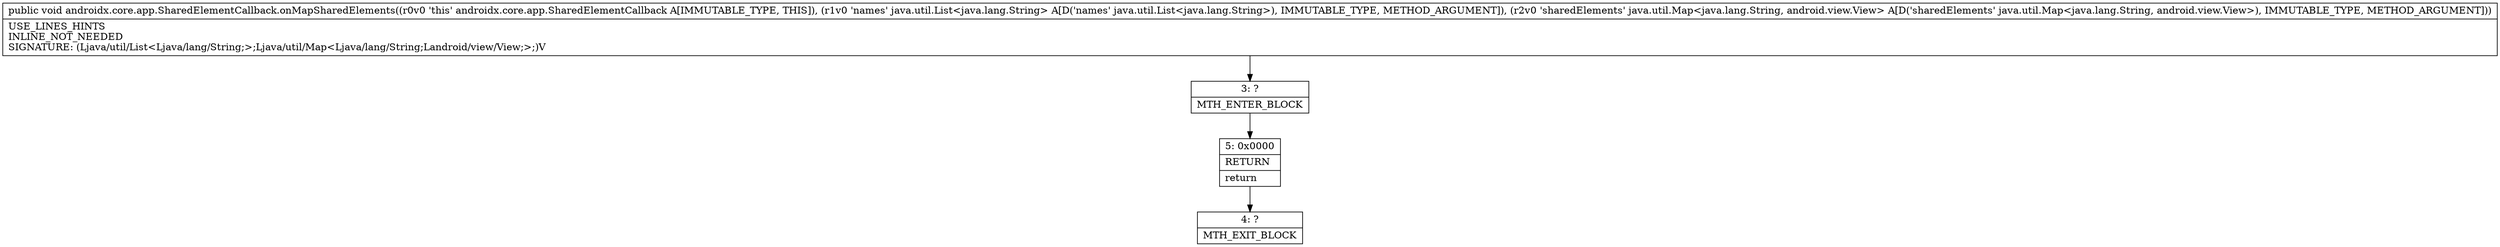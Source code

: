 digraph "CFG forandroidx.core.app.SharedElementCallback.onMapSharedElements(Ljava\/util\/List;Ljava\/util\/Map;)V" {
Node_3 [shape=record,label="{3\:\ ?|MTH_ENTER_BLOCK\l}"];
Node_5 [shape=record,label="{5\:\ 0x0000|RETURN\l|return\l}"];
Node_4 [shape=record,label="{4\:\ ?|MTH_EXIT_BLOCK\l}"];
MethodNode[shape=record,label="{public void androidx.core.app.SharedElementCallback.onMapSharedElements((r0v0 'this' androidx.core.app.SharedElementCallback A[IMMUTABLE_TYPE, THIS]), (r1v0 'names' java.util.List\<java.lang.String\> A[D('names' java.util.List\<java.lang.String\>), IMMUTABLE_TYPE, METHOD_ARGUMENT]), (r2v0 'sharedElements' java.util.Map\<java.lang.String, android.view.View\> A[D('sharedElements' java.util.Map\<java.lang.String, android.view.View\>), IMMUTABLE_TYPE, METHOD_ARGUMENT]))  | USE_LINES_HINTS\lINLINE_NOT_NEEDED\lSIGNATURE: (Ljava\/util\/List\<Ljava\/lang\/String;\>;Ljava\/util\/Map\<Ljava\/lang\/String;Landroid\/view\/View;\>;)V\l}"];
MethodNode -> Node_3;Node_3 -> Node_5;
Node_5 -> Node_4;
}

